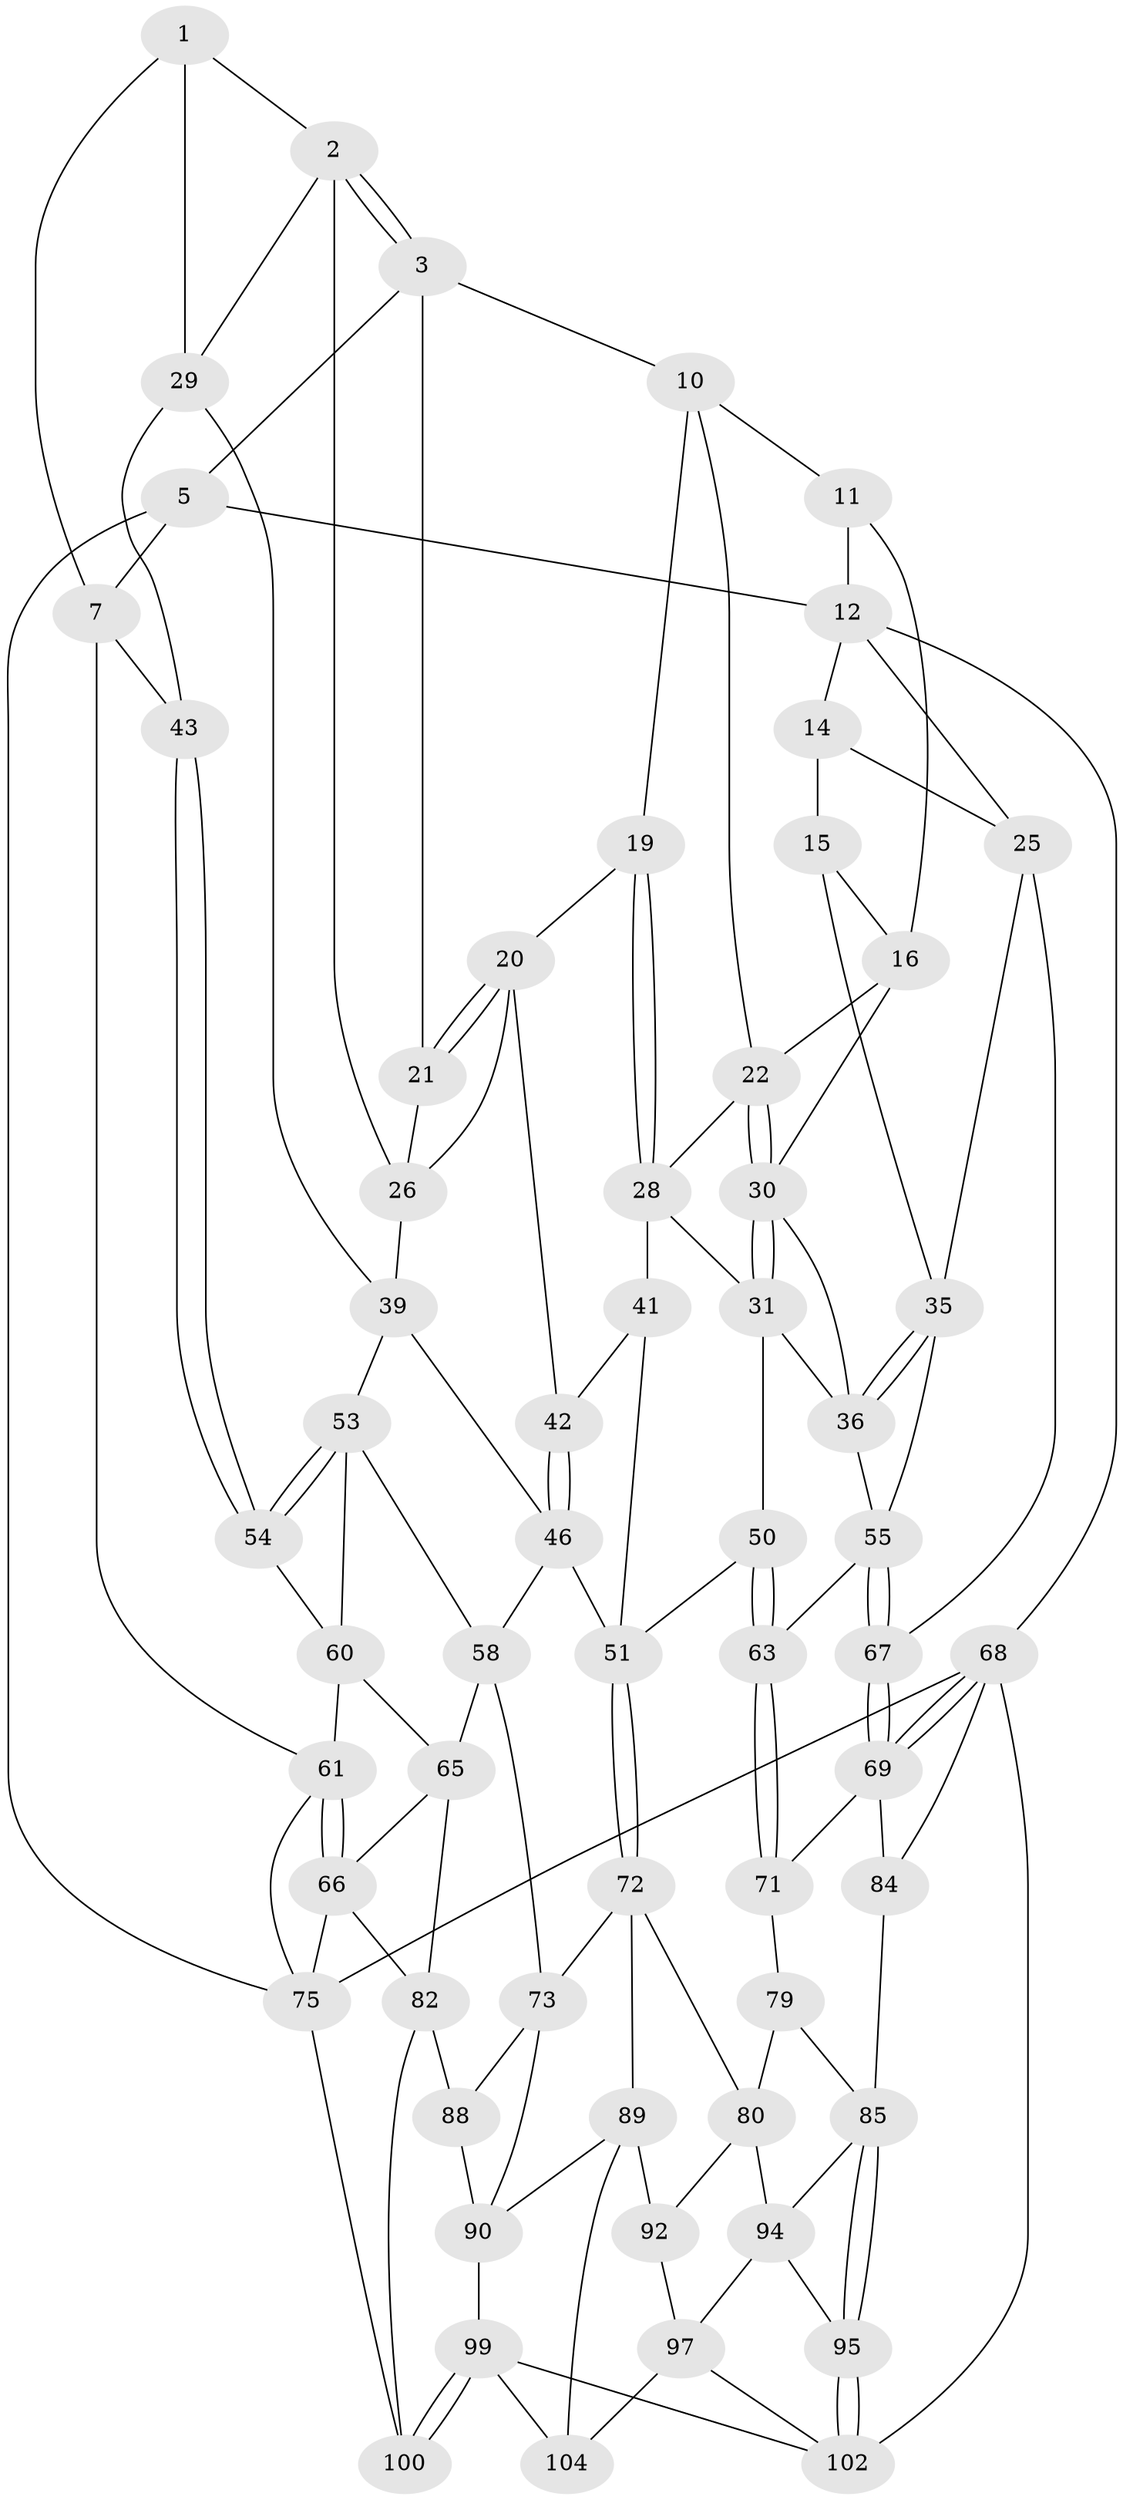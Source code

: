 // Generated by graph-tools (version 1.1) at 2025/52/02/27/25 19:52:40]
// undirected, 62 vertices, 134 edges
graph export_dot {
graph [start="1"]
  node [color=gray90,style=filled];
  1 [pos="+0.11697152980252946+0",super="+6"];
  2 [pos="+0.20790190860611005+0.09737762035913149",super="+27"];
  3 [pos="+0.31062276299266756+0",super="+4"];
  5 [pos="+0.06180495924937103+0",super="+9"];
  7 [pos="+0+0.2299066140827694",super="+8"];
  10 [pos="+0.481564738504419+0",super="+18"];
  11 [pos="+0.561896661131123+0"];
  12 [pos="+0.7956400870069118+0",super="+13"];
  14 [pos="+0.8524025479384691+0.04073347328949407",super="+24"];
  15 [pos="+0.7951740179772077+0.11066998351826693",super="+34"];
  16 [pos="+0.7697621124613753+0.12825510652631097",super="+17"];
  19 [pos="+0.4320344255769547+0.16497748609009885"];
  20 [pos="+0.38742898805852827+0.17735740640210318",super="+37"];
  21 [pos="+0.3300519364219803+0.08640750836784279"];
  22 [pos="+0.6404004359040508+0.11384603061471361",super="+23"];
  25 [pos="+1+0.09794518649088611",super="+44"];
  26 [pos="+0.2560401572444022+0.17705145095377225",super="+38"];
  28 [pos="+0.5401989984258296+0.24633303849639882",super="+32"];
  29 [pos="+0.1735132409339427+0.16246381752676953",super="+40"];
  30 [pos="+0.6011533572561446+0.24977816188614033",super="+33"];
  31 [pos="+0.579003726446803+0.2741117019099025",super="+49"];
  35 [pos="+0.8601807157016411+0.31145508013640844",super="+45"];
  36 [pos="+0.8395406296053276+0.31972943057865494",super="+48"];
  39 [pos="+0.31079542632842094+0.3046248948069582",super="+47"];
  41 [pos="+0.5231233277139808+0.3265094208597183"];
  42 [pos="+0.48640992572216873+0.33334183183397587"];
  43 [pos="+0.20553324538169407+0.3704814805524515"];
  46 [pos="+0.41862171655102987+0.3612530561354701",super="+57"];
  50 [pos="+0.6577583826503682+0.5400095785192585"];
  51 [pos="+0.6040854100411778+0.5475128674849521",super="+52"];
  53 [pos="+0.33546022970704764+0.48723037941962144",super="+59"];
  54 [pos="+0.20466378450118855+0.38911291304208234"];
  55 [pos="+0.934860165193938+0.5174103206074397",super="+56"];
  58 [pos="+0.3623873853087083+0.5480673942461503",super="+74"];
  60 [pos="+0.1566118047758958+0.46312022186672774",super="+64"];
  61 [pos="+0+0.4180900077652576",super="+62"];
  63 [pos="+0.778646499954835+0.6606523433635682"];
  65 [pos="+0.1302386301111443+0.6216223068963765",super="+78"];
  66 [pos="+0.12377426435384067+0.6227988546052633",super="+77"];
  67 [pos="+1+0.6892144330326474"];
  68 [pos="+1+1",super="+101"];
  69 [pos="+1+0.698994684158012",super="+70"];
  71 [pos="+0.7801316317650299+0.6654913774375535"];
  72 [pos="+0.5440464166889221+0.6784661592139665",super="+81"];
  73 [pos="+0.40721673047121104+0.6925941028354745",super="+87"];
  75 [pos="+0+0.6778647851109911",super="+76"];
  79 [pos="+0.7478258463329446+0.7051386911572662"];
  80 [pos="+0.6119132922582127+0.7586792079708231",super="+91"];
  82 [pos="+0.22096579390508067+0.7779282317176758",super="+83"];
  84 [pos="+0.8498307058894824+0.864929329851833"];
  85 [pos="+0.8275771695268107+0.8633111139618386",super="+86"];
  88 [pos="+0.272049275358539+0.8396717343140371"];
  89 [pos="+0.45407986308043696+0.8927829012923318",super="+93"];
  90 [pos="+0.45130017660894295+0.8916103113182043",super="+98"];
  92 [pos="+0.6205422621348877+0.8466373347059918"];
  94 [pos="+0.688986092289732+0.8462709503406132",super="+96"];
  95 [pos="+0.7189643304052508+0.9335105273561122"];
  97 [pos="+0.6670520513107052+0.9430214633597422",super="+103"];
  99 [pos="+0.06707488963522157+1",super="+106"];
  100 [pos="+0+1"];
  102 [pos="+0.9029486351182298+1",super="+105"];
  104 [pos="+0.519615992054087+0.9742400234604479"];
  1 -- 2;
  1 -- 29;
  1 -- 7;
  2 -- 3;
  2 -- 3;
  2 -- 26;
  2 -- 29;
  3 -- 21;
  3 -- 10;
  3 -- 5;
  5 -- 75;
  5 -- 12;
  5 -- 7;
  7 -- 43;
  7 -- 61;
  10 -- 11;
  10 -- 19;
  10 -- 22;
  11 -- 12;
  11 -- 16;
  12 -- 14;
  12 -- 25;
  12 -- 68;
  14 -- 15 [weight=2];
  14 -- 25;
  15 -- 16;
  15 -- 35;
  16 -- 30;
  16 -- 22;
  19 -- 20;
  19 -- 28;
  19 -- 28;
  20 -- 21;
  20 -- 21;
  20 -- 42;
  20 -- 26;
  21 -- 26;
  22 -- 30;
  22 -- 30;
  22 -- 28;
  25 -- 67;
  25 -- 35;
  26 -- 39;
  28 -- 41;
  28 -- 31;
  29 -- 43;
  29 -- 39;
  30 -- 31;
  30 -- 31;
  30 -- 36;
  31 -- 50;
  31 -- 36;
  35 -- 36;
  35 -- 36;
  35 -- 55;
  36 -- 55;
  39 -- 53;
  39 -- 46;
  41 -- 42;
  41 -- 51;
  42 -- 46;
  42 -- 46;
  43 -- 54;
  43 -- 54;
  46 -- 58;
  46 -- 51;
  50 -- 51;
  50 -- 63;
  50 -- 63;
  51 -- 72;
  51 -- 72;
  53 -- 54;
  53 -- 54;
  53 -- 58;
  53 -- 60;
  54 -- 60;
  55 -- 67;
  55 -- 67;
  55 -- 63;
  58 -- 73;
  58 -- 65;
  60 -- 61;
  60 -- 65;
  61 -- 66;
  61 -- 66;
  61 -- 75;
  63 -- 71;
  63 -- 71;
  65 -- 66;
  65 -- 82;
  66 -- 75;
  66 -- 82;
  67 -- 69;
  67 -- 69;
  68 -- 69;
  68 -- 69;
  68 -- 102;
  68 -- 84;
  68 -- 75;
  69 -- 84;
  69 -- 71;
  71 -- 79;
  72 -- 73;
  72 -- 89;
  72 -- 80;
  73 -- 88;
  73 -- 90;
  75 -- 100;
  79 -- 80;
  79 -- 85;
  80 -- 92;
  80 -- 94;
  82 -- 88;
  82 -- 100;
  84 -- 85;
  85 -- 95;
  85 -- 95;
  85 -- 94;
  88 -- 90;
  89 -- 90;
  89 -- 104;
  89 -- 92;
  90 -- 99;
  92 -- 97;
  94 -- 97;
  94 -- 95;
  95 -- 102;
  95 -- 102;
  97 -- 104;
  97 -- 102;
  99 -- 100;
  99 -- 100;
  99 -- 104;
  99 -- 102;
}
